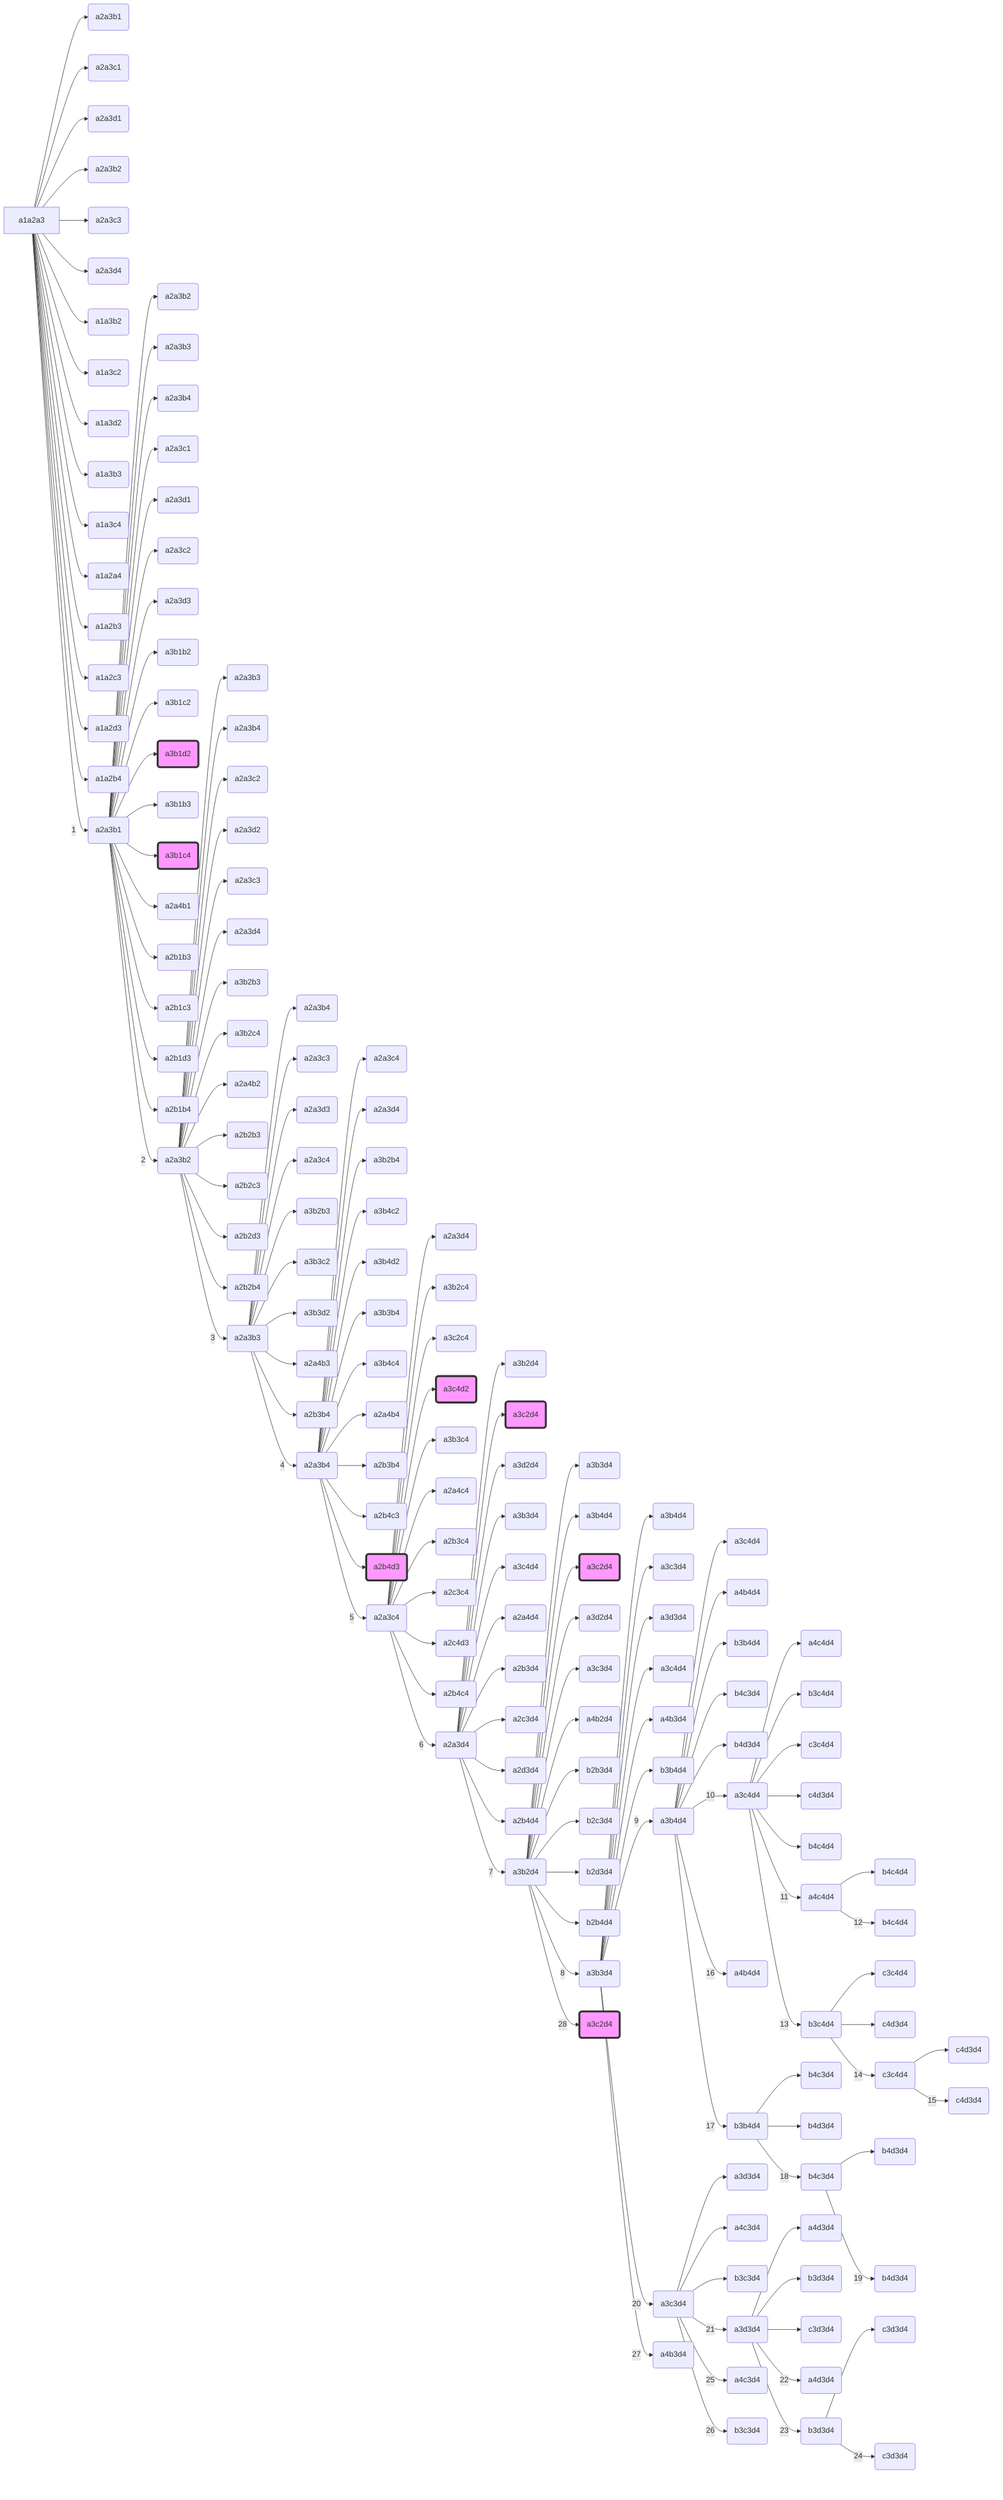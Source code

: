 flowchart LR
  classDef targetState fill:#f9f,stroke:#333,stroke-width:4px;
a1a2a3 -->a2a3b11(a2a3b1)
a1a2a3 -->a2a3c12(a2a3c1)
a1a2a3 -->a2a3d13(a2a3d1)
a1a2a3 -->a2a3b24(a2a3b2)
a1a2a3 -->a2a3c35(a2a3c3)
a1a2a3 -->a2a3d46(a2a3d4)
a1a2a3 -->a1a3b27(a1a3b2)
a1a2a3 -->a1a3c28(a1a3c2)
a1a2a3 -->a1a3d29(a1a3d2)
a1a2a3 -->a1a3b310(a1a3b3)
a1a2a3 -->a1a3c411(a1a3c4)
a1a2a3 -->a1a2a412(a1a2a4)
a1a2a3 -->a1a2b313(a1a2b3)
a1a2a3 -->a1a2c314(a1a2c3)
a1a2a3 -->a1a2d315(a1a2d3)
a1a2a3 -->a1a2b416(a1a2b4)
a1a2a3 -->|1|a2a3b1(a2a3b1)
a2a3b1 -->a2a3b217(a2a3b2)
a2a3b1 -->a2a3b318(a2a3b3)
a2a3b1 -->a2a3b419(a2a3b4)
a2a3b1 -->a2a3c120(a2a3c1)
a2a3b1 -->a2a3d121(a2a3d1)
a2a3b1 -->a2a3c222(a2a3c2)
a2a3b1 -->a2a3d323(a2a3d3)
a2a3b1 -->a3b1b224(a3b1b2)
a2a3b1 -->a3b1c225(a3b1c2)
a2a3b1 -->a3b1d226(a3b1d2):::targetState
a2a3b1 -->a3b1b327(a3b1b3)
a2a3b1 -->a3b1c428(a3b1c4):::targetState
a2a3b1 -->a2a4b129(a2a4b1)
a2a3b1 -->a2b1b330(a2b1b3)
a2a3b1 -->a2b1c331(a2b1c3)
a2a3b1 -->a2b1d332(a2b1d3)
a2a3b1 -->a2b1b433(a2b1b4)
a2a3b1 -->|2|a2a3b2(a2a3b2)
a2a3b2 -->a2a3b334(a2a3b3)
a2a3b2 -->a2a3b435(a2a3b4)
a2a3b2 -->a2a3c236(a2a3c2)
a2a3b2 -->a2a3d237(a2a3d2)
a2a3b2 -->a2a3c338(a2a3c3)
a2a3b2 -->a2a3d439(a2a3d4)
a2a3b2 -->a3b2b340(a3b2b3)
a2a3b2 -->a3b2c441(a3b2c4)
a2a3b2 -->a2a4b242(a2a4b2)
a2a3b2 -->a2b2b343(a2b2b3)
a2a3b2 -->a2b2c344(a2b2c3)
a2a3b2 -->a2b2d345(a2b2d3)
a2a3b2 -->a2b2b446(a2b2b4)
a2a3b2 -->|3|a2a3b3(a2a3b3)
a2a3b3 -->a2a3b447(a2a3b4)
a2a3b3 -->a2a3c348(a2a3c3)
a2a3b3 -->a2a3d349(a2a3d3)
a2a3b3 -->a2a3c450(a2a3c4)
a2a3b3 -->a3b2b351(a3b2b3)
a2a3b3 -->a3b3c252(a3b3c2)
a2a3b3 -->a3b3d253(a3b3d2)
a2a3b3 -->a2a4b354(a2a4b3)
a2a3b3 -->a2b3b455(a2b3b4)
a2a3b3 -->|4|a2a3b4(a2a3b4)
a2a3b4 -->a2a3c456(a2a3c4)
a2a3b4 -->a2a3d457(a2a3d4)
a2a3b4 -->a3b2b458(a3b2b4)
a2a3b4 -->a3b4c259(a3b4c2)
a2a3b4 -->a3b4d260(a3b4d2)
a2a3b4 -->a3b3b461(a3b3b4)
a2a3b4 -->a3b4c462(a3b4c4)
a2a3b4 -->a2a4b463(a2a4b4)
a2a3b4 -->a2b3b464(a2b3b4)
a2a3b4 -->a2b4c365(a2b4c3)
a2a3b4 -->a2b4d366(a2b4d3):::targetState
a2a3b4 -->|5|a2a3c4(a2a3c4)
a2a3c4 -->a2a3d467(a2a3d4)
a2a3c4 -->a3b2c468(a3b2c4)
a2a3c4 -->a3c2c469(a3c2c4)
a2a3c4 -->a3c4d270(a3c4d2):::targetState
a2a3c4 -->a3b3c471(a3b3c4)
a2a3c4 -->a2a4c472(a2a4c4)
a2a3c4 -->a2b3c473(a2b3c4)
a2a3c4 -->a2c3c474(a2c3c4)
a2a3c4 -->a2c4d375(a2c4d3)
a2a3c4 -->a2b4c476(a2b4c4)
a2a3c4 -->|6|a2a3d4(a2a3d4)
a2a3d4 -->a3b2d477(a3b2d4)
a2a3d4 -->a3c2d478(a3c2d4):::targetState
a2a3d4 -->a3d2d479(a3d2d4)
a2a3d4 -->a3b3d480(a3b3d4)
a2a3d4 -->a3c4d481(a3c4d4)
a2a3d4 -->a2a4d482(a2a4d4)
a2a3d4 -->a2b3d483(a2b3d4)
a2a3d4 -->a2c3d484(a2c3d4)
a2a3d4 -->a2d3d485(a2d3d4)
a2a3d4 -->a2b4d486(a2b4d4)
a2a3d4 -->|7|a3b2d4(a3b2d4)
a3b2d4 -->a3b3d487(a3b3d4)
a3b2d4 -->a3b4d488(a3b4d4)
a3b2d4 -->a3c2d489(a3c2d4):::targetState
a3b2d4 -->a3d2d490(a3d2d4)
a3b2d4 -->a3c3d491(a3c3d4)
a3b2d4 -->a4b2d492(a4b2d4)
a3b2d4 -->b2b3d493(b2b3d4)
a3b2d4 -->b2c3d494(b2c3d4)
a3b2d4 -->b2d3d495(b2d3d4)
a3b2d4 -->b2b4d496(b2b4d4)
a3b2d4 -->|8|a3b3d4(a3b3d4)
a3b3d4 -->a3b4d497(a3b4d4)
a3b3d4 -->a3c3d498(a3c3d4)
a3b3d4 -->a3d3d499(a3d3d4)
a3b3d4 -->a3c4d4100(a3c4d4)
a3b3d4 -->a4b3d4101(a4b3d4)
a3b3d4 -->b3b4d4102(b3b4d4)
a3b3d4 -->|9|a3b4d4(a3b4d4)
a3b4d4 -->a3c4d4103(a3c4d4)
a3b4d4 -->a4b4d4104(a4b4d4)
a3b4d4 -->b3b4d4105(b3b4d4)
a3b4d4 -->b4c3d4106(b4c3d4)
a3b4d4 -->b4d3d4107(b4d3d4)
a3b4d4 -->|10|a3c4d4(a3c4d4)
a3c4d4 -->a4c4d4108(a4c4d4)
a3c4d4 -->b3c4d4109(b3c4d4)
a3c4d4 -->c3c4d4110(c3c4d4)
a3c4d4 -->c4d3d4111(c4d3d4)
a3c4d4 -->b4c4d4112(b4c4d4)
a3c4d4 -->|11|a4c4d4(a4c4d4)
a4c4d4 -->b4c4d4113(b4c4d4)
a4c4d4 -->|12|b4c4d4(b4c4d4)
a3c4d4 -->|13|b3c4d4(b3c4d4)
b3c4d4 -->c3c4d4114(c3c4d4)
b3c4d4 -->c4d3d4115(c4d3d4)
b3c4d4 -->|14|c3c4d4(c3c4d4)
c3c4d4 -->c4d3d4116(c4d3d4)
c3c4d4 -->|15|c4d3d4(c4d3d4)
a3b4d4 -->|16|a4b4d4(a4b4d4)
a3b4d4 -->|17|b3b4d4(b3b4d4)
b3b4d4 -->b4c3d4117(b4c3d4)
b3b4d4 -->b4d3d4118(b4d3d4)
b3b4d4 -->|18|b4c3d4(b4c3d4)
b4c3d4 -->b4d3d4119(b4d3d4)
b4c3d4 -->|19|b4d3d4(b4d3d4)
a3b3d4 -->|20|a3c3d4(a3c3d4)
a3c3d4 -->a3d3d4120(a3d3d4)
a3c3d4 -->a4c3d4121(a4c3d4)
a3c3d4 -->b3c3d4122(b3c3d4)
a3c3d4 -->|21|a3d3d4(a3d3d4)
a3d3d4 -->a4d3d4123(a4d3d4)
a3d3d4 -->b3d3d4124(b3d3d4)
a3d3d4 -->c3d3d4125(c3d3d4)
a3d3d4 -->|22|a4d3d4(a4d3d4)
a3d3d4 -->|23|b3d3d4(b3d3d4)
b3d3d4 -->c3d3d4126(c3d3d4)
b3d3d4 -->|24|c3d3d4(c3d3d4)
a3c3d4 -->|25|a4c3d4(a4c3d4)
a3c3d4 -->|26|b3c3d4(b3c3d4)
a3b3d4 -->|27|a4b3d4(a4b3d4)
a3b2d4 -->|28|a3c2d4(a3c2d4):::targetState